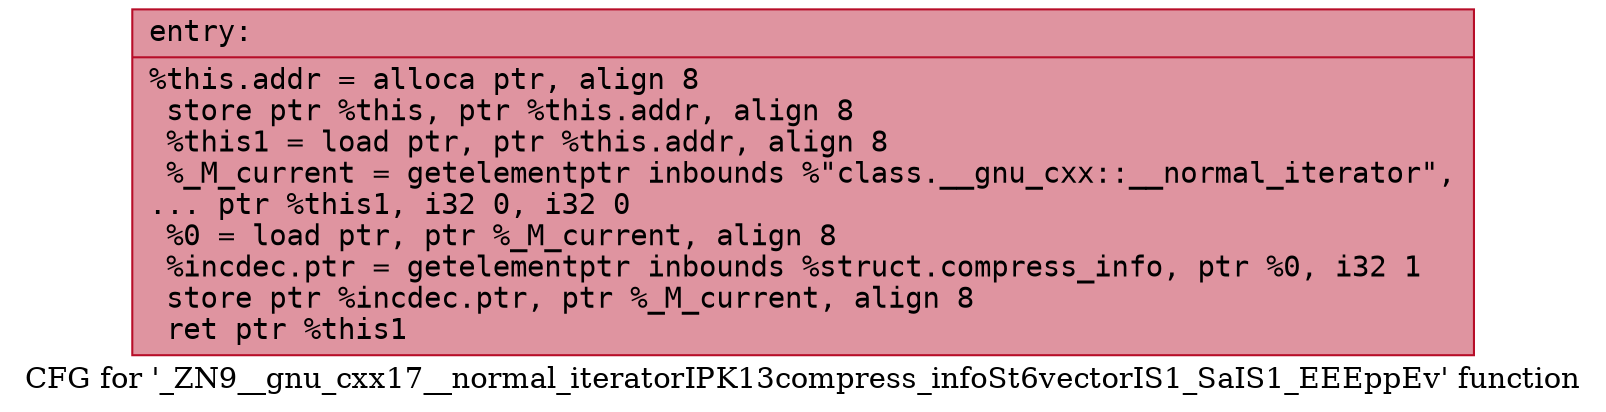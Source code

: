 digraph "CFG for '_ZN9__gnu_cxx17__normal_iteratorIPK13compress_infoSt6vectorIS1_SaIS1_EEEppEv' function" {
	label="CFG for '_ZN9__gnu_cxx17__normal_iteratorIPK13compress_infoSt6vectorIS1_SaIS1_EEEppEv' function";

	Node0x5651cd7c8f50 [shape=record,color="#b70d28ff", style=filled, fillcolor="#b70d2870" fontname="Courier",label="{entry:\l|  %this.addr = alloca ptr, align 8\l  store ptr %this, ptr %this.addr, align 8\l  %this1 = load ptr, ptr %this.addr, align 8\l  %_M_current = getelementptr inbounds %\"class.__gnu_cxx::__normal_iterator\",\l... ptr %this1, i32 0, i32 0\l  %0 = load ptr, ptr %_M_current, align 8\l  %incdec.ptr = getelementptr inbounds %struct.compress_info, ptr %0, i32 1\l  store ptr %incdec.ptr, ptr %_M_current, align 8\l  ret ptr %this1\l}"];
}
